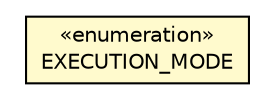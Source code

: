 #!/usr/local/bin/dot
#
# Class diagram 
# Generated by UMLGraph version R5_6-24-gf6e263 (http://www.umlgraph.org/)
#

digraph G {
	edge [fontname="Helvetica",fontsize=10,labelfontname="Helvetica",labelfontsize=10];
	node [fontname="Helvetica",fontsize=10,shape=plaintext];
	nodesep=0.25;
	ranksep=0.5;
	// com.orientechnologies.orient.server.distributed.ODistributedRequest.EXECUTION_MODE
	c2832789 [label=<<table title="com.orientechnologies.orient.server.distributed.ODistributedRequest.EXECUTION_MODE" border="0" cellborder="1" cellspacing="0" cellpadding="2" port="p" bgcolor="lemonChiffon" href="./ODistributedRequest.EXECUTION_MODE.html">
		<tr><td><table border="0" cellspacing="0" cellpadding="1">
<tr><td align="center" balign="center"> &#171;enumeration&#187; </td></tr>
<tr><td align="center" balign="center"> EXECUTION_MODE </td></tr>
		</table></td></tr>
		</table>>, URL="./ODistributedRequest.EXECUTION_MODE.html", fontname="Helvetica", fontcolor="black", fontsize=10.0];
}

